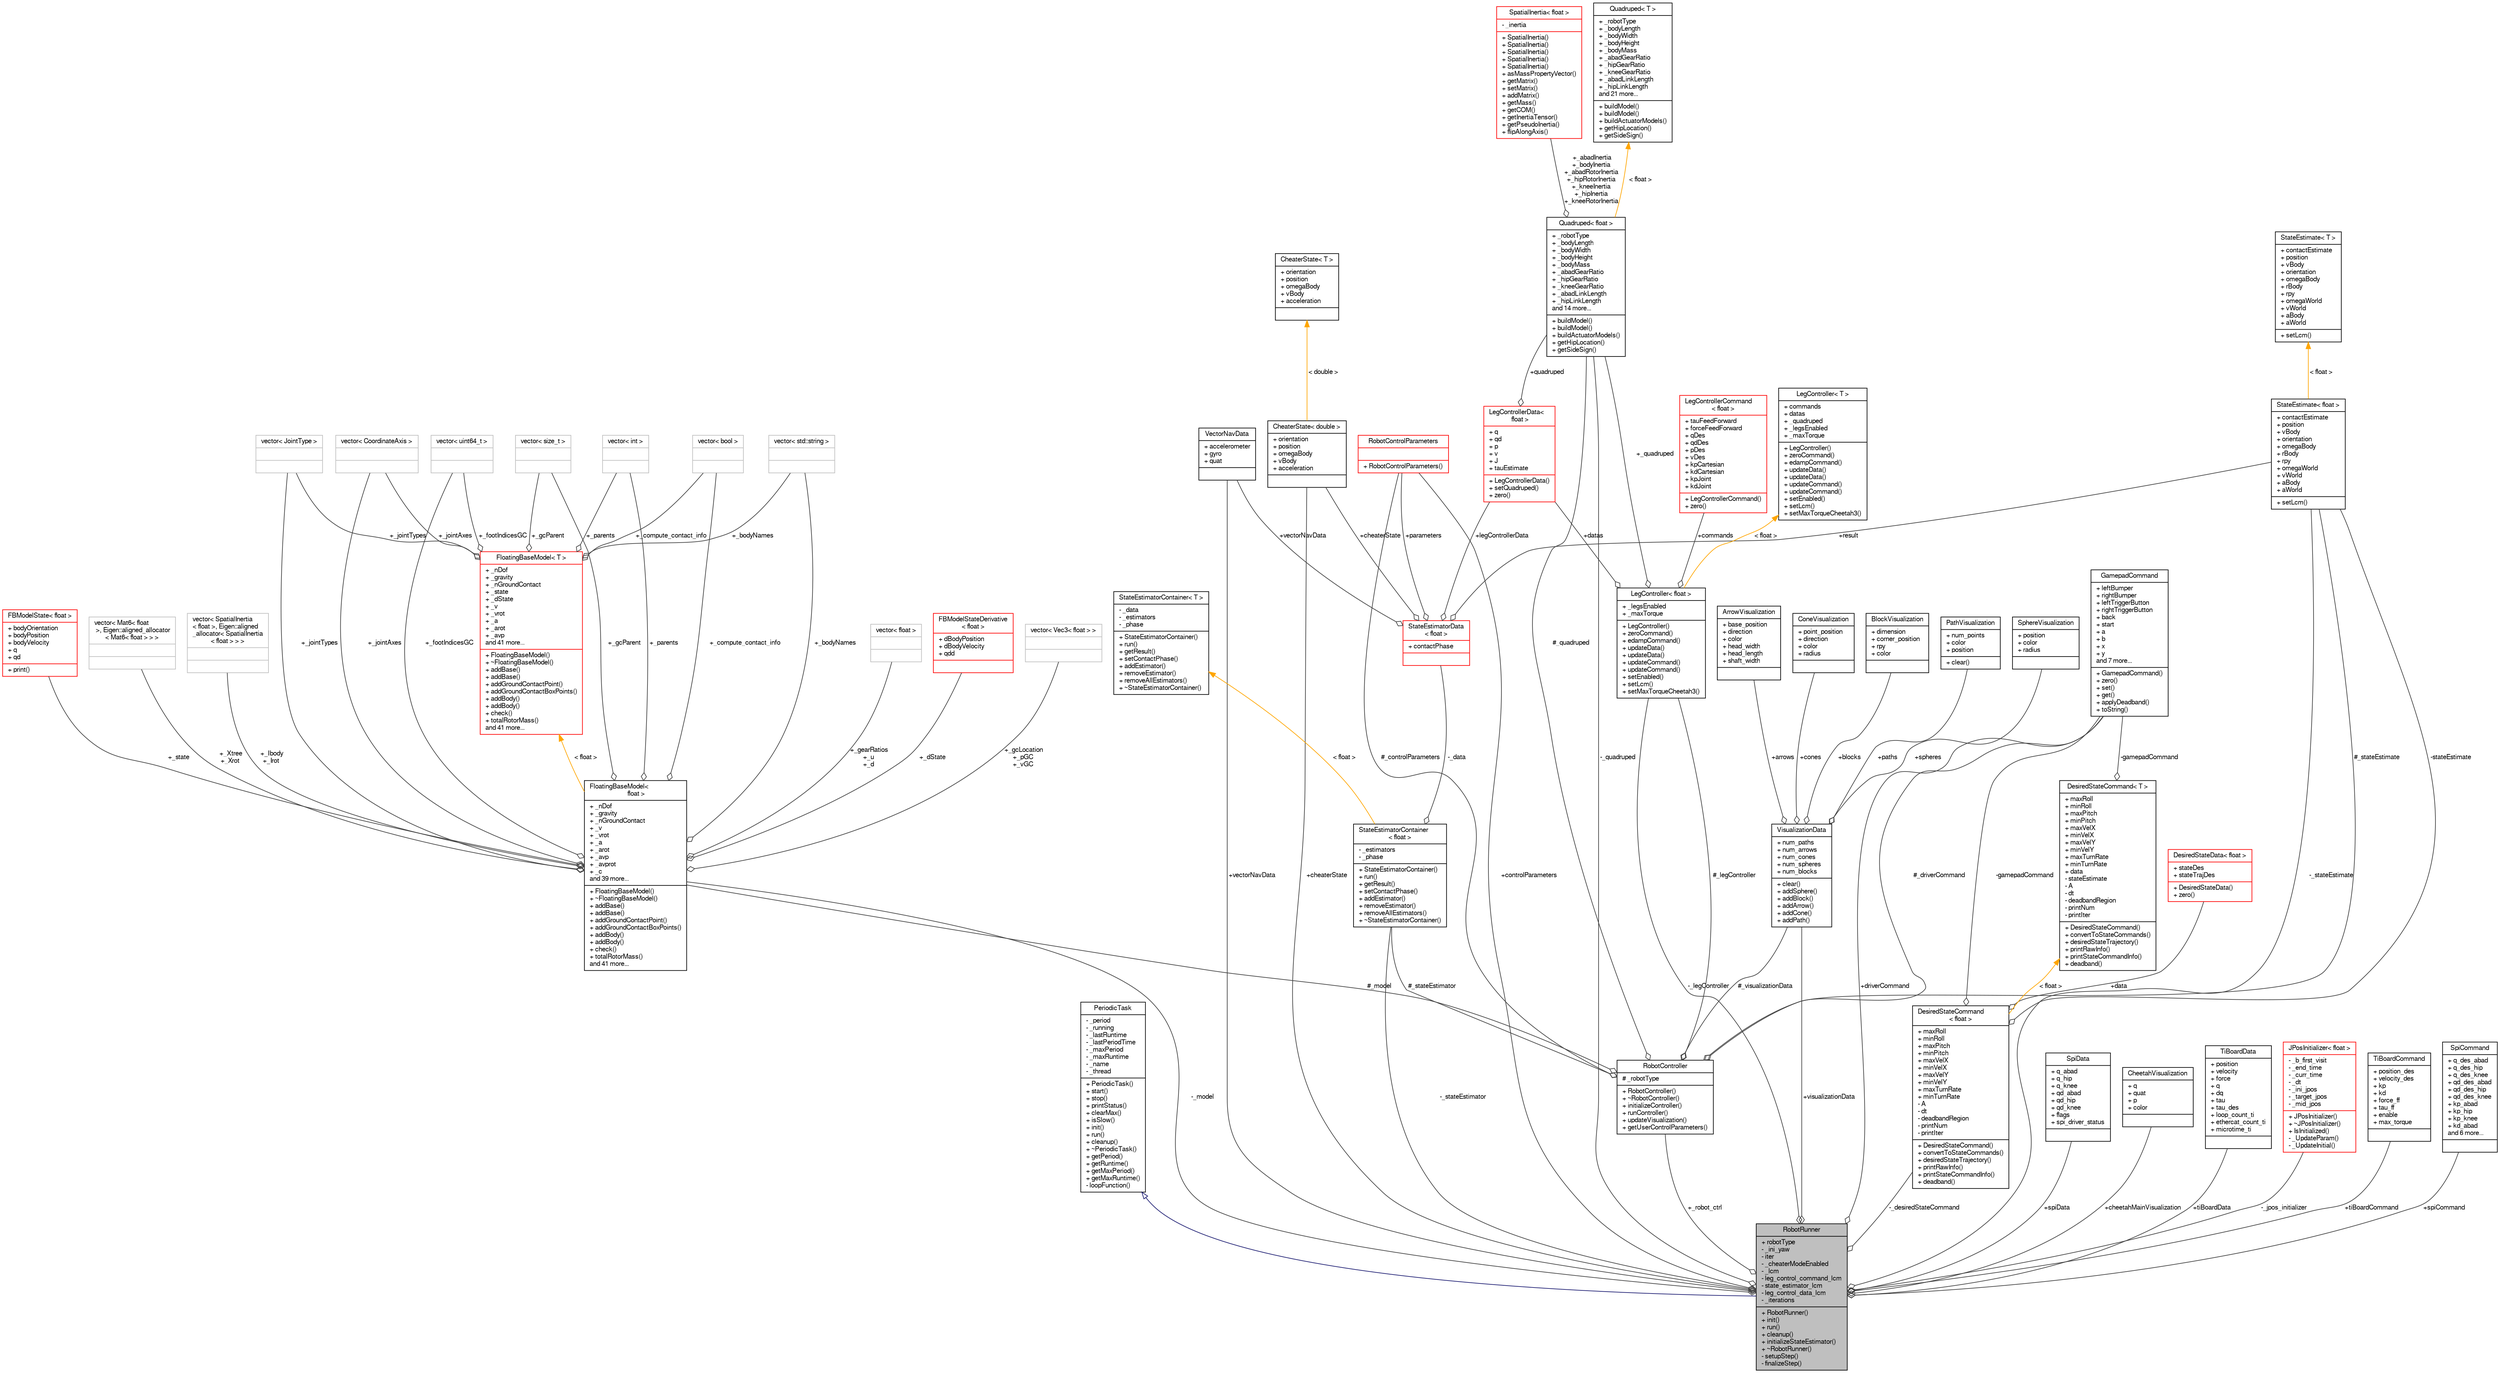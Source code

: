 digraph "RobotRunner"
{
  edge [fontname="FreeSans",fontsize="10",labelfontname="FreeSans",labelfontsize="10"];
  node [fontname="FreeSans",fontsize="10",shape=record];
  Node1 [label="{RobotRunner\n|+ robotType\l- _ini_yaw\l- iter\l- _cheaterModeEnabled\l- _lcm\l- leg_control_command_lcm\l- state_estimator_lcm\l- leg_control_data_lcm\l- _iterations\l|+ RobotRunner()\l+ init()\l+ run()\l+ cleanup()\l+ initializeStateEstimator()\l+ ~RobotRunner()\l- setupStep()\l- finalizeStep()\l}",height=0.2,width=0.4,color="black", fillcolor="grey75", style="filled", fontcolor="black"];
  Node2 -> Node1 [dir="back",color="midnightblue",fontsize="10",style="solid",arrowtail="onormal",fontname="FreeSans"];
  Node2 [label="{PeriodicTask\n|- _period\l- _running\l- _lastRuntime\l- _lastPeriodTime\l- _maxPeriod\l- _maxRuntime\l- _name\l- _thread\l|+ PeriodicTask()\l+ start()\l+ stop()\l+ printStatus()\l+ clearMax()\l+ isSlow()\l+ init()\l+ run()\l+ cleanup()\l+ ~PeriodicTask()\l+ getPeriod()\l+ getRuntime()\l+ getMaxPeriod()\l+ getMaxRuntime()\l- loopFunction()\l}",height=0.2,width=0.4,color="black", fillcolor="white", style="filled",URL="$de/d2f/class_periodic_task.html"];
  Node3 -> Node1 [color="grey25",fontsize="10",style="solid",label=" -_stateEstimate" ,arrowhead="odiamond",fontname="FreeSans"];
  Node3 [label="{StateEstimate\< float \>\n|+ contactEstimate\l+ position\l+ vBody\l+ orientation\l+ omegaBody\l+ rBody\l+ rpy\l+ omegaWorld\l+ vWorld\l+ aBody\l+ aWorld\l|+ setLcm()\l}",height=0.2,width=0.4,color="black", fillcolor="white", style="filled",URL="$dd/df3/struct_state_estimate.html"];
  Node4 -> Node3 [dir="back",color="orange",fontsize="10",style="solid",label=" \< float \>" ,fontname="FreeSans"];
  Node4 [label="{StateEstimate\< T \>\n|+ contactEstimate\l+ position\l+ vBody\l+ orientation\l+ omegaBody\l+ rBody\l+ rpy\l+ omegaWorld\l+ vWorld\l+ aBody\l+ aWorld\l|+ setLcm()\l}",height=0.2,width=0.4,color="black", fillcolor="white", style="filled",URL="$dd/df3/struct_state_estimate.html"];
  Node5 -> Node1 [color="grey25",fontsize="10",style="solid",label=" +spiData" ,arrowhead="odiamond",fontname="FreeSans"];
  Node5 [label="{SpiData\n|+ q_abad\l+ q_hip\l+ q_knee\l+ qd_abad\l+ qd_hip\l+ qd_knee\l+ flags\l+ spi_driver_status\l|}",height=0.2,width=0.4,color="black", fillcolor="white", style="filled",URL="$d5/d09/struct_spi_data.html"];
  Node6 -> Node1 [color="grey25",fontsize="10",style="solid",label=" +cheetahMainVisualization" ,arrowhead="odiamond",fontname="FreeSans"];
  Node6 [label="{CheetahVisualization\n|+ q\l+ quat\l+ p\l+ color\l|}",height=0.2,width=0.4,color="black", fillcolor="white", style="filled",URL="$d0/d6d/struct_cheetah_visualization.html"];
  Node7 -> Node1 [color="grey25",fontsize="10",style="solid",label=" -_model" ,arrowhead="odiamond",fontname="FreeSans"];
  Node7 [label="{FloatingBaseModel\<\l float \>\n|+ _nDof\l+ _gravity\l+ _nGroundContact\l+ _v\l+ _vrot\l+ _a\l+ _arot\l+ _avp\l+ _avprot\l+ _c\land 39 more...\l|+ FloatingBaseModel()\l+ ~FloatingBaseModel()\l+ addBase()\l+ addBase()\l+ addGroundContactPoint()\l+ addGroundContactBoxPoints()\l+ addBody()\l+ addBody()\l+ check()\l+ totalRotorMass()\land 41 more...\l}",height=0.2,width=0.4,color="black", fillcolor="white", style="filled",URL="$d6/db1/class_floating_base_model.html"];
  Node8 -> Node7 [color="grey25",fontsize="10",style="solid",label=" +_state" ,arrowhead="odiamond",fontname="FreeSans"];
  Node8 [label="{FBModelState\< float \>\n|+ bodyOrientation\l+ bodyPosition\l+ bodyVelocity\l+ q\l+ qd\l|+ print()\l}",height=0.2,width=0.4,color="red", fillcolor="white", style="filled",URL="$de/d75/struct_f_b_model_state.html"];
  Node9 -> Node7 [color="grey25",fontsize="10",style="solid",label=" +_Xtree\n+_Xrot" ,arrowhead="odiamond",fontname="FreeSans"];
  Node9 [label="{vector\< Mat6\< float\l \>, Eigen::aligned_allocator\l\< Mat6\< float \> \> \>\n||}",height=0.2,width=0.4,color="grey75", fillcolor="white", style="filled"];
  Node10 -> Node7 [color="grey25",fontsize="10",style="solid",label=" +_Ibody\n+_Irot" ,arrowhead="odiamond",fontname="FreeSans"];
  Node10 [label="{vector\< SpatialInertia\l\< float \>, Eigen::aligned\l_allocator\< SpatialInertia\l\< float \> \> \>\n||}",height=0.2,width=0.4,color="grey75", fillcolor="white", style="filled"];
  Node11 -> Node7 [color="grey25",fontsize="10",style="solid",label=" +_jointTypes" ,arrowhead="odiamond",fontname="FreeSans"];
  Node11 [label="{vector\< JointType \>\n||}",height=0.2,width=0.4,color="grey75", fillcolor="white", style="filled"];
  Node12 -> Node7 [color="grey25",fontsize="10",style="solid",label=" +_jointAxes" ,arrowhead="odiamond",fontname="FreeSans"];
  Node12 [label="{vector\< CoordinateAxis \>\n||}",height=0.2,width=0.4,color="grey75", fillcolor="white", style="filled"];
  Node13 -> Node7 [color="grey25",fontsize="10",style="solid",label=" +_footIndicesGC" ,arrowhead="odiamond",fontname="FreeSans"];
  Node13 [label="{vector\< uint64_t \>\n||}",height=0.2,width=0.4,color="grey75", fillcolor="white", style="filled"];
  Node14 -> Node7 [color="grey25",fontsize="10",style="solid",label=" +_gcParent" ,arrowhead="odiamond",fontname="FreeSans"];
  Node14 [label="{vector\< size_t \>\n||}",height=0.2,width=0.4,color="grey75", fillcolor="white", style="filled"];
  Node15 -> Node7 [color="grey25",fontsize="10",style="solid",label=" +_gearRatios\n+_u\n+_d" ,arrowhead="odiamond",fontname="FreeSans"];
  Node15 [label="{vector\< float \>\n||}",height=0.2,width=0.4,color="grey75", fillcolor="white", style="filled"];
  Node16 -> Node7 [color="grey25",fontsize="10",style="solid",label=" +_parents" ,arrowhead="odiamond",fontname="FreeSans"];
  Node16 [label="{vector\< int \>\n||}",height=0.2,width=0.4,color="grey75", fillcolor="white", style="filled"];
  Node17 -> Node7 [color="grey25",fontsize="10",style="solid",label=" +_dState" ,arrowhead="odiamond",fontname="FreeSans"];
  Node17 [label="{FBModelStateDerivative\l\< float \>\n|+ dBodyPosition\l+ dBodyVelocity\l+ qdd\l|}",height=0.2,width=0.4,color="red", fillcolor="white", style="filled",URL="$de/dce/struct_f_b_model_state_derivative.html"];
  Node18 -> Node7 [color="grey25",fontsize="10",style="solid",label=" +_compute_contact_info" ,arrowhead="odiamond",fontname="FreeSans"];
  Node18 [label="{vector\< bool \>\n||}",height=0.2,width=0.4,color="grey75", fillcolor="white", style="filled"];
  Node19 -> Node7 [color="grey25",fontsize="10",style="solid",label=" +_bodyNames" ,arrowhead="odiamond",fontname="FreeSans"];
  Node19 [label="{vector\< std::string \>\n||}",height=0.2,width=0.4,color="grey75", fillcolor="white", style="filled"];
  Node20 -> Node7 [color="grey25",fontsize="10",style="solid",label=" +_gcLocation\n+_pGC\n+_vGC" ,arrowhead="odiamond",fontname="FreeSans"];
  Node20 [label="{vector\< Vec3\< float \> \>\n||}",height=0.2,width=0.4,color="grey75", fillcolor="white", style="filled"];
  Node21 -> Node7 [dir="back",color="orange",fontsize="10",style="solid",label=" \< float \>" ,fontname="FreeSans"];
  Node21 [label="{FloatingBaseModel\< T \>\n|+ _nDof\l+ _gravity\l+ _nGroundContact\l+ _state\l+ _dState\l+ _v\l+ _vrot\l+ _a\l+ _arot\l+ _avp\land 41 more...\l|+ FloatingBaseModel()\l+ ~FloatingBaseModel()\l+ addBase()\l+ addBase()\l+ addGroundContactPoint()\l+ addGroundContactBoxPoints()\l+ addBody()\l+ addBody()\l+ check()\l+ totalRotorMass()\land 41 more...\l}",height=0.2,width=0.4,color="red", fillcolor="white", style="filled",URL="$d6/db1/class_floating_base_model.html"];
  Node11 -> Node21 [color="grey25",fontsize="10",style="solid",label=" +_jointTypes" ,arrowhead="odiamond",fontname="FreeSans"];
  Node12 -> Node21 [color="grey25",fontsize="10",style="solid",label=" +_jointAxes" ,arrowhead="odiamond",fontname="FreeSans"];
  Node13 -> Node21 [color="grey25",fontsize="10",style="solid",label=" +_footIndicesGC" ,arrowhead="odiamond",fontname="FreeSans"];
  Node14 -> Node21 [color="grey25",fontsize="10",style="solid",label=" +_gcParent" ,arrowhead="odiamond",fontname="FreeSans"];
  Node16 -> Node21 [color="grey25",fontsize="10",style="solid",label=" +_parents" ,arrowhead="odiamond",fontname="FreeSans"];
  Node18 -> Node21 [color="grey25",fontsize="10",style="solid",label=" +_compute_contact_info" ,arrowhead="odiamond",fontname="FreeSans"];
  Node19 -> Node21 [color="grey25",fontsize="10",style="solid",label=" +_bodyNames" ,arrowhead="odiamond",fontname="FreeSans"];
  Node22 -> Node1 [color="grey25",fontsize="10",style="solid",label=" -_legController" ,arrowhead="odiamond",fontname="FreeSans"];
  Node22 [label="{LegController\< float \>\n|+ _legsEnabled\l+ _maxTorque\l|+ LegController()\l+ zeroCommand()\l+ edampCommand()\l+ updateData()\l+ updateData()\l+ updateCommand()\l+ updateCommand()\l+ setEnabled()\l+ setLcm()\l+ setMaxTorqueCheetah3()\l}",height=0.2,width=0.4,color="black", fillcolor="white", style="filled",URL="$d0/d96/class_leg_controller.html"];
  Node23 -> Node22 [color="grey25",fontsize="10",style="solid",label=" +datas" ,arrowhead="odiamond",fontname="FreeSans"];
  Node23 [label="{LegControllerData\<\l float \>\n|+ q\l+ qd\l+ p\l+ v\l+ J\l+ tauEstimate\l|+ LegControllerData()\l+ setQuadruped()\l+ zero()\l}",height=0.2,width=0.4,color="red", fillcolor="white", style="filled",URL="$d7/d6e/struct_leg_controller_data.html"];
  Node24 -> Node23 [color="grey25",fontsize="10",style="solid",label=" +quadruped" ,arrowhead="odiamond",fontname="FreeSans"];
  Node24 [label="{Quadruped\< float \>\n|+ _robotType\l+ _bodyLength\l+ _bodyWidth\l+ _bodyHeight\l+ _bodyMass\l+ _abadGearRatio\l+ _hipGearRatio\l+ _kneeGearRatio\l+ _abadLinkLength\l+ _hipLinkLength\land 14 more...\l|+ buildModel()\l+ buildModel()\l+ buildActuatorModels()\l+ getHipLocation()\l+ getSideSign()\l}",height=0.2,width=0.4,color="black", fillcolor="white", style="filled",URL="$dc/d66/class_quadruped.html"];
  Node25 -> Node24 [color="grey25",fontsize="10",style="solid",label=" +_abadInertia\n+_bodyInertia\n+_abadRotorInertia\n+_hipRotorInertia\n+_kneeInertia\n+_hipInertia\n+_kneeRotorInertia" ,arrowhead="odiamond",fontname="FreeSans"];
  Node25 [label="{SpatialInertia\< float \>\n|- _inertia\l|+ SpatialInertia()\l+ SpatialInertia()\l+ SpatialInertia()\l+ SpatialInertia()\l+ SpatialInertia()\l+ asMassPropertyVector()\l+ getMatrix()\l+ setMatrix()\l+ addMatrix()\l+ getMass()\l+ getCOM()\l+ getInertiaTensor()\l+ getPseudoInertia()\l+ flipAlongAxis()\l}",height=0.2,width=0.4,color="red", fillcolor="white", style="filled",URL="$d6/d81/class_spatial_inertia.html"];
  Node26 -> Node24 [dir="back",color="orange",fontsize="10",style="solid",label=" \< float \>" ,fontname="FreeSans"];
  Node26 [label="{Quadruped\< T \>\n|+ _robotType\l+ _bodyLength\l+ _bodyWidth\l+ _bodyHeight\l+ _bodyMass\l+ _abadGearRatio\l+ _hipGearRatio\l+ _kneeGearRatio\l+ _abadLinkLength\l+ _hipLinkLength\land 21 more...\l|+ buildModel()\l+ buildModel()\l+ buildActuatorModels()\l+ getHipLocation()\l+ getSideSign()\l}",height=0.2,width=0.4,color="black", fillcolor="white", style="filled",URL="$dc/d66/class_quadruped.html"];
  Node24 -> Node22 [color="grey25",fontsize="10",style="solid",label=" +_quadruped" ,arrowhead="odiamond",fontname="FreeSans"];
  Node27 -> Node22 [color="grey25",fontsize="10",style="solid",label=" +commands" ,arrowhead="odiamond",fontname="FreeSans"];
  Node27 [label="{LegControllerCommand\l\< float \>\n|+ tauFeedForward\l+ forceFeedForward\l+ qDes\l+ qdDes\l+ pDes\l+ vDes\l+ kpCartesian\l+ kdCartesian\l+ kpJoint\l+ kdJoint\l|+ LegControllerCommand()\l+ zero()\l}",height=0.2,width=0.4,color="red", fillcolor="white", style="filled",URL="$d1/d6a/struct_leg_controller_command.html"];
  Node28 -> Node22 [dir="back",color="orange",fontsize="10",style="solid",label=" \< float \>" ,fontname="FreeSans"];
  Node28 [label="{LegController\< T \>\n|+ commands\l+ datas\l+ _quadruped\l+ _legsEnabled\l+ _maxTorque\l|+ LegController()\l+ zeroCommand()\l+ edampCommand()\l+ updateData()\l+ updateData()\l+ updateCommand()\l+ updateCommand()\l+ setEnabled()\l+ setLcm()\l+ setMaxTorqueCheetah3()\l}",height=0.2,width=0.4,color="black", fillcolor="white", style="filled",URL="$d0/d96/class_leg_controller.html"];
  Node29 -> Node1 [color="grey25",fontsize="10",style="solid",label=" +vectorNavData" ,arrowhead="odiamond",fontname="FreeSans"];
  Node29 [label="{VectorNavData\n|+ accelerometer\l+ gyro\l+ quat\l|}",height=0.2,width=0.4,color="black", fillcolor="white", style="filled",URL="$df/d06/struct_vector_nav_data.html"];
  Node30 -> Node1 [color="grey25",fontsize="10",style="solid",label=" +cheaterState" ,arrowhead="odiamond",fontname="FreeSans"];
  Node30 [label="{CheaterState\< double \>\n|+ orientation\l+ position\l+ omegaBody\l+ vBody\l+ acceleration\l|}",height=0.2,width=0.4,color="black", fillcolor="white", style="filled",URL="$d2/d3e/struct_cheater_state.html"];
  Node31 -> Node30 [dir="back",color="orange",fontsize="10",style="solid",label=" \< double \>" ,fontname="FreeSans"];
  Node31 [label="{CheaterState\< T \>\n|+ orientation\l+ position\l+ omegaBody\l+ vBody\l+ acceleration\l|}",height=0.2,width=0.4,color="black", fillcolor="white", style="filled",URL="$d2/d3e/struct_cheater_state.html"];
  Node32 -> Node1 [color="grey25",fontsize="10",style="solid",label=" +_robot_ctrl" ,arrowhead="odiamond",fontname="FreeSans"];
  Node32 [label="{RobotController\n|# _robotType\l|+ RobotController()\l+ ~RobotController()\l+ initializeController()\l+ runController()\l+ updateVisualization()\l+ getUserControlParameters()\l}",height=0.2,width=0.4,color="black", fillcolor="white", style="filled",URL="$d4/d6a/class_robot_controller.html"];
  Node3 -> Node32 [color="grey25",fontsize="10",style="solid",label=" #_stateEstimate" ,arrowhead="odiamond",fontname="FreeSans"];
  Node22 -> Node32 [color="grey25",fontsize="10",style="solid",label=" #_legController" ,arrowhead="odiamond",fontname="FreeSans"];
  Node7 -> Node32 [color="grey25",fontsize="10",style="solid",label=" #_model" ,arrowhead="odiamond",fontname="FreeSans"];
  Node24 -> Node32 [color="grey25",fontsize="10",style="solid",label=" #_quadruped" ,arrowhead="odiamond",fontname="FreeSans"];
  Node33 -> Node32 [color="grey25",fontsize="10",style="solid",label=" #_visualizationData" ,arrowhead="odiamond",fontname="FreeSans"];
  Node33 [label="{VisualizationData\n|+ num_paths\l+ num_arrows\l+ num_cones\l+ num_spheres\l+ num_blocks\l|+ clear()\l+ addSphere()\l+ addBlock()\l+ addArrow()\l+ addCone()\l+ addPath()\l}",height=0.2,width=0.4,color="black", fillcolor="white", style="filled",URL="$d3/d60/struct_visualization_data.html"];
  Node34 -> Node33 [color="grey25",fontsize="10",style="solid",label=" +arrows" ,arrowhead="odiamond",fontname="FreeSans"];
  Node34 [label="{ArrowVisualization\n|+ base_position\l+ direction\l+ color\l+ head_width\l+ head_length\l+ shaft_width\l|}",height=0.2,width=0.4,color="black", fillcolor="white", style="filled",URL="$d4/d7b/struct_arrow_visualization.html"];
  Node35 -> Node33 [color="grey25",fontsize="10",style="solid",label=" +cones" ,arrowhead="odiamond",fontname="FreeSans"];
  Node35 [label="{ConeVisualization\n|+ point_position\l+ direction\l+ color\l+ radius\l|}",height=0.2,width=0.4,color="black", fillcolor="white", style="filled",URL="$df/da6/struct_cone_visualization.html"];
  Node36 -> Node33 [color="grey25",fontsize="10",style="solid",label=" +blocks" ,arrowhead="odiamond",fontname="FreeSans"];
  Node36 [label="{BlockVisualization\n|+ dimension\l+ corner_position\l+ rpy\l+ color\l|}",height=0.2,width=0.4,color="black", fillcolor="white", style="filled",URL="$d5/d38/struct_block_visualization.html"];
  Node37 -> Node33 [color="grey25",fontsize="10",style="solid",label=" +paths" ,arrowhead="odiamond",fontname="FreeSans"];
  Node37 [label="{PathVisualization\n|+ num_points\l+ color\l+ position\l|+ clear()\l}",height=0.2,width=0.4,color="black", fillcolor="white", style="filled",URL="$d1/d06/struct_path_visualization.html"];
  Node38 -> Node33 [color="grey25",fontsize="10",style="solid",label=" +spheres" ,arrowhead="odiamond",fontname="FreeSans"];
  Node38 [label="{SphereVisualization\n|+ position\l+ color\l+ radius\l|}",height=0.2,width=0.4,color="black", fillcolor="white", style="filled",URL="$d7/d94/struct_sphere_visualization.html"];
  Node39 -> Node32 [color="grey25",fontsize="10",style="solid",label=" #_stateEstimator" ,arrowhead="odiamond",fontname="FreeSans"];
  Node39 [label="{StateEstimatorContainer\l\< float \>\n|- _estimators\l- _phase\l|+ StateEstimatorContainer()\l+ run()\l+ getResult()\l+ setContactPhase()\l+ addEstimator()\l+ removeEstimator()\l+ removeAllEstimators()\l+ ~StateEstimatorContainer()\l}",height=0.2,width=0.4,color="black", fillcolor="white", style="filled",URL="$d1/d3b/class_state_estimator_container.html"];
  Node40 -> Node39 [color="grey25",fontsize="10",style="solid",label=" -_data" ,arrowhead="odiamond",fontname="FreeSans"];
  Node40 [label="{StateEstimatorData\l\< float \>\n|+ contactPhase\l|}",height=0.2,width=0.4,color="red", fillcolor="white", style="filled",URL="$d1/d0d/struct_state_estimator_data.html"];
  Node3 -> Node40 [color="grey25",fontsize="10",style="solid",label=" +result" ,arrowhead="odiamond",fontname="FreeSans"];
  Node23 -> Node40 [color="grey25",fontsize="10",style="solid",label=" +legControllerData" ,arrowhead="odiamond",fontname="FreeSans"];
  Node29 -> Node40 [color="grey25",fontsize="10",style="solid",label=" +vectorNavData" ,arrowhead="odiamond",fontname="FreeSans"];
  Node30 -> Node40 [color="grey25",fontsize="10",style="solid",label=" +cheaterState" ,arrowhead="odiamond",fontname="FreeSans"];
  Node41 -> Node40 [color="grey25",fontsize="10",style="solid",label=" +parameters" ,arrowhead="odiamond",fontname="FreeSans"];
  Node41 [label="{RobotControlParameters\n||+ RobotControlParameters()\l}",height=0.2,width=0.4,color="red", fillcolor="white", style="filled",URL="$d0/d73/class_robot_control_parameters.html"];
  Node42 -> Node39 [dir="back",color="orange",fontsize="10",style="solid",label=" \< float \>" ,fontname="FreeSans"];
  Node42 [label="{StateEstimatorContainer\< T \>\n|- _data\l- _estimators\l- _phase\l|+ StateEstimatorContainer()\l+ run()\l+ getResult()\l+ setContactPhase()\l+ addEstimator()\l+ removeEstimator()\l+ removeAllEstimators()\l+ ~StateEstimatorContainer()\l}",height=0.2,width=0.4,color="black", fillcolor="white", style="filled",URL="$d1/d3b/class_state_estimator_container.html"];
  Node43 -> Node32 [color="grey25",fontsize="10",style="solid",label=" #_driverCommand" ,arrowhead="odiamond",fontname="FreeSans"];
  Node43 [label="{GamepadCommand\n|+ leftBumper\l+ rightBumper\l+ leftTriggerButton\l+ rightTriggerButton\l+ back\l+ start\l+ a\l+ b\l+ x\l+ y\land 7 more...\l|+ GamepadCommand()\l+ zero()\l+ set()\l+ get()\l+ applyDeadband()\l+ toString()\l}",height=0.2,width=0.4,color="black", fillcolor="white", style="filled",URL="$d4/d51/struct_gamepad_command.html"];
  Node41 -> Node32 [color="grey25",fontsize="10",style="solid",label=" #_controlParameters" ,arrowhead="odiamond",fontname="FreeSans"];
  Node44 -> Node1 [color="grey25",fontsize="10",style="solid",label=" +tiBoardData" ,arrowhead="odiamond",fontname="FreeSans"];
  Node44 [label="{TiBoardData\n|+ position\l+ velocity\l+ force\l+ q\l+ dq\l+ tau\l+ tau_des\l+ loop_count_ti\l+ ethercat_count_ti\l+ microtime_ti\l|}",height=0.2,width=0.4,color="black", fillcolor="white", style="filled",URL="$de/de1/struct_ti_board_data.html"];
  Node24 -> Node1 [color="grey25",fontsize="10",style="solid",label=" -_quadruped" ,arrowhead="odiamond",fontname="FreeSans"];
  Node39 -> Node1 [color="grey25",fontsize="10",style="solid",label=" -_stateEstimator" ,arrowhead="odiamond",fontname="FreeSans"];
  Node33 -> Node1 [color="grey25",fontsize="10",style="solid",label=" +visualizationData" ,arrowhead="odiamond",fontname="FreeSans"];
  Node45 -> Node1 [color="grey25",fontsize="10",style="solid",label=" -_desiredStateCommand" ,arrowhead="odiamond",fontname="FreeSans"];
  Node45 [label="{DesiredStateCommand\l\< float \>\n|+ maxRoll\l+ minRoll\l+ maxPitch\l+ minPitch\l+ maxVelX\l+ minVelX\l+ maxVelY\l+ minVelY\l+ maxTurnRate\l+ minTurnRate\l- A\l- dt\l- deadbandRegion\l- printNum\l- printIter\l|+ DesiredStateCommand()\l+ convertToStateCommands()\l+ desiredStateTrajectory()\l+ printRawInfo()\l+ printStateCommandInfo()\l+ deadband()\l}",height=0.2,width=0.4,color="black", fillcolor="white", style="filled",URL="$d0/d27/class_desired_state_command.html"];
  Node3 -> Node45 [color="grey25",fontsize="10",style="solid",label=" -stateEstimate" ,arrowhead="odiamond",fontname="FreeSans"];
  Node46 -> Node45 [color="grey25",fontsize="10",style="solid",label=" +data" ,arrowhead="odiamond",fontname="FreeSans"];
  Node46 [label="{DesiredStateData\< float \>\n|+ stateDes\l+ stateTrajDes\l|+ DesiredStateData()\l+ zero()\l}",height=0.2,width=0.4,color="red", fillcolor="white", style="filled",URL="$d5/dc1/struct_desired_state_data.html"];
  Node43 -> Node45 [color="grey25",fontsize="10",style="solid",label=" -gamepadCommand" ,arrowhead="odiamond",fontname="FreeSans"];
  Node47 -> Node45 [dir="back",color="orange",fontsize="10",style="solid",label=" \< float \>" ,fontname="FreeSans"];
  Node47 [label="{DesiredStateCommand\< T \>\n|+ maxRoll\l+ minRoll\l+ maxPitch\l+ minPitch\l+ maxVelX\l+ minVelX\l+ maxVelY\l+ minVelY\l+ maxTurnRate\l+ minTurnRate\l+ data\l- stateEstimate\l- A\l- dt\l- deadbandRegion\l- printNum\l- printIter\l|+ DesiredStateCommand()\l+ convertToStateCommands()\l+ desiredStateTrajectory()\l+ printRawInfo()\l+ printStateCommandInfo()\l+ deadband()\l}",height=0.2,width=0.4,color="black", fillcolor="white", style="filled",URL="$d0/d27/class_desired_state_command.html"];
  Node43 -> Node47 [color="grey25",fontsize="10",style="solid",label=" -gamepadCommand" ,arrowhead="odiamond",fontname="FreeSans"];
  Node48 -> Node1 [color="grey25",fontsize="10",style="solid",label=" -_jpos_initializer" ,arrowhead="odiamond",fontname="FreeSans"];
  Node48 [label="{JPosInitializer\< float \>\n|- _b_first_visit\l- _end_time\l- _curr_time\l- _dt\l- _ini_jpos\l- _target_jpos\l- _mid_jpos\l|+ JPosInitializer()\l+ ~JPosInitializer()\l+ IsInitialized()\l- _UpdateParam()\l- _UpdateInitial()\l}",height=0.2,width=0.4,color="red", fillcolor="white", style="filled",URL="$d6/d0e/class_j_pos_initializer.html"];
  Node49 -> Node1 [color="grey25",fontsize="10",style="solid",label=" +tiBoardCommand" ,arrowhead="odiamond",fontname="FreeSans"];
  Node49 [label="{TiBoardCommand\n|+ position_des\l+ velocity_des\l+ kp\l+ kd\l+ force_ff\l+ tau_ff\l+ enable\l+ max_torque\l|}",height=0.2,width=0.4,color="black", fillcolor="white", style="filled",URL="$d8/d03/struct_ti_board_command.html"];
  Node43 -> Node1 [color="grey25",fontsize="10",style="solid",label=" +driverCommand" ,arrowhead="odiamond",fontname="FreeSans"];
  Node41 -> Node1 [color="grey25",fontsize="10",style="solid",label=" +controlParameters" ,arrowhead="odiamond",fontname="FreeSans"];
  Node50 -> Node1 [color="grey25",fontsize="10",style="solid",label=" +spiCommand" ,arrowhead="odiamond",fontname="FreeSans"];
  Node50 [label="{SpiCommand\n|+ q_des_abad\l+ q_des_hip\l+ q_des_knee\l+ qd_des_abad\l+ qd_des_hip\l+ qd_des_knee\l+ kp_abad\l+ kp_hip\l+ kp_knee\l+ kd_abad\land 6 more...\l|}",height=0.2,width=0.4,color="black", fillcolor="white", style="filled",URL="$d0/ddd/struct_spi_command.html"];
}

